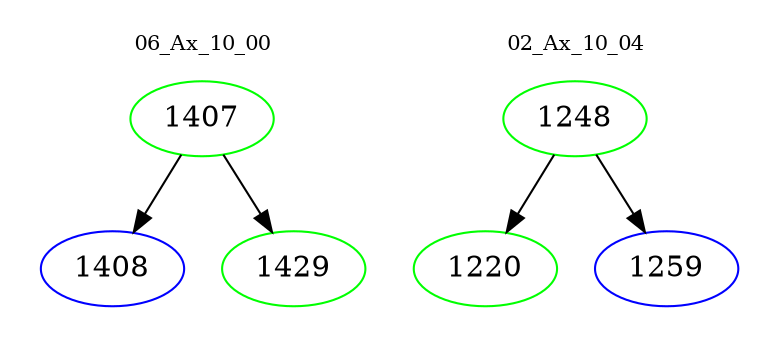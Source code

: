 digraph{
subgraph cluster_0 {
color = white
label = "06_Ax_10_00";
fontsize=10;
T0_1407 [label="1407", color="green"]
T0_1407 -> T0_1408 [color="black"]
T0_1408 [label="1408", color="blue"]
T0_1407 -> T0_1429 [color="black"]
T0_1429 [label="1429", color="green"]
}
subgraph cluster_1 {
color = white
label = "02_Ax_10_04";
fontsize=10;
T1_1248 [label="1248", color="green"]
T1_1248 -> T1_1220 [color="black"]
T1_1220 [label="1220", color="green"]
T1_1248 -> T1_1259 [color="black"]
T1_1259 [label="1259", color="blue"]
}
}
